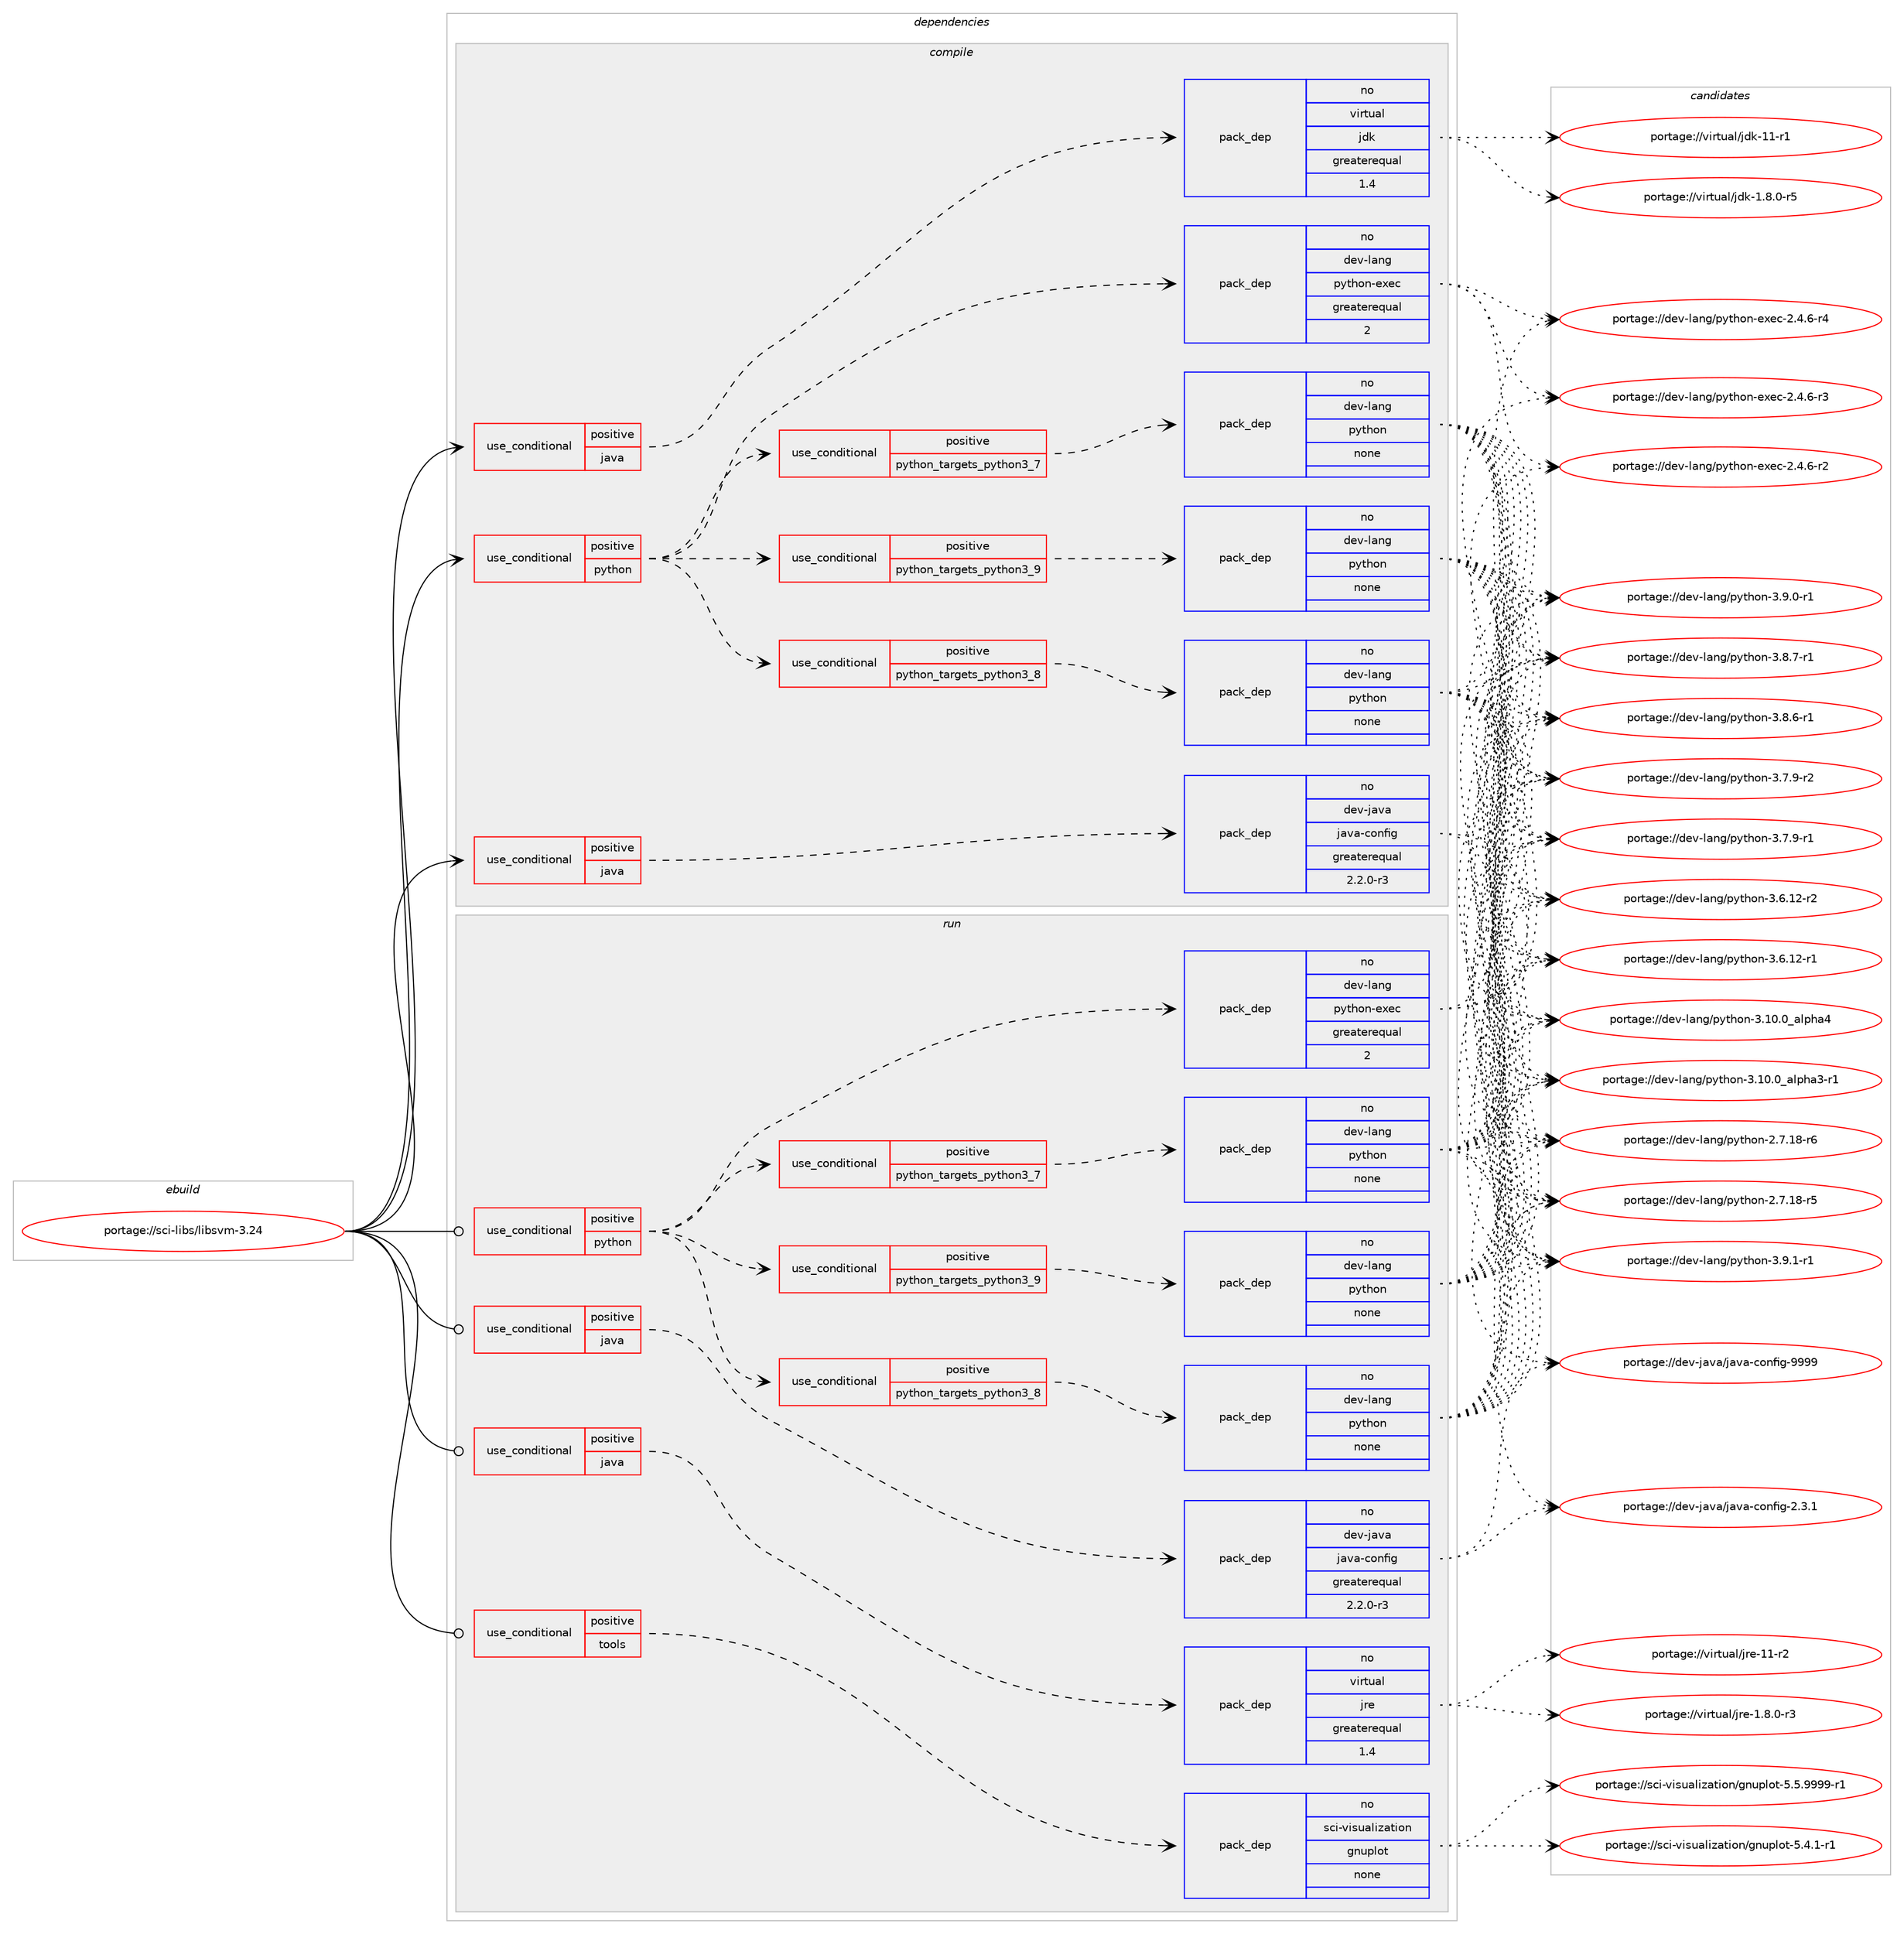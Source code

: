 digraph prolog {

# *************
# Graph options
# *************

newrank=true;
concentrate=true;
compound=true;
graph [rankdir=LR,fontname=Helvetica,fontsize=10,ranksep=1.5];#, ranksep=2.5, nodesep=0.2];
edge  [arrowhead=vee];
node  [fontname=Helvetica,fontsize=10];

# **********
# The ebuild
# **********

subgraph cluster_leftcol {
color=gray;
rank=same;
label=<<i>ebuild</i>>;
id [label="portage://sci-libs/libsvm-3.24", color=red, width=4, href="../sci-libs/libsvm-3.24.svg"];
}

# ****************
# The dependencies
# ****************

subgraph cluster_midcol {
color=gray;
label=<<i>dependencies</i>>;
subgraph cluster_compile {
fillcolor="#eeeeee";
style=filled;
label=<<i>compile</i>>;
subgraph cond5297 {
dependency17226 [label=<<TABLE BORDER="0" CELLBORDER="1" CELLSPACING="0" CELLPADDING="4"><TR><TD ROWSPAN="3" CELLPADDING="10">use_conditional</TD></TR><TR><TD>positive</TD></TR><TR><TD>java</TD></TR></TABLE>>, shape=none, color=red];
subgraph pack11790 {
dependency17227 [label=<<TABLE BORDER="0" CELLBORDER="1" CELLSPACING="0" CELLPADDING="4" WIDTH="220"><TR><TD ROWSPAN="6" CELLPADDING="30">pack_dep</TD></TR><TR><TD WIDTH="110">no</TD></TR><TR><TD>dev-java</TD></TR><TR><TD>java-config</TD></TR><TR><TD>greaterequal</TD></TR><TR><TD>2.2.0-r3</TD></TR></TABLE>>, shape=none, color=blue];
}
dependency17226:e -> dependency17227:w [weight=20,style="dashed",arrowhead="vee"];
}
id:e -> dependency17226:w [weight=20,style="solid",arrowhead="vee"];
subgraph cond5298 {
dependency17228 [label=<<TABLE BORDER="0" CELLBORDER="1" CELLSPACING="0" CELLPADDING="4"><TR><TD ROWSPAN="3" CELLPADDING="10">use_conditional</TD></TR><TR><TD>positive</TD></TR><TR><TD>java</TD></TR></TABLE>>, shape=none, color=red];
subgraph pack11791 {
dependency17229 [label=<<TABLE BORDER="0" CELLBORDER="1" CELLSPACING="0" CELLPADDING="4" WIDTH="220"><TR><TD ROWSPAN="6" CELLPADDING="30">pack_dep</TD></TR><TR><TD WIDTH="110">no</TD></TR><TR><TD>virtual</TD></TR><TR><TD>jdk</TD></TR><TR><TD>greaterequal</TD></TR><TR><TD>1.4</TD></TR></TABLE>>, shape=none, color=blue];
}
dependency17228:e -> dependency17229:w [weight=20,style="dashed",arrowhead="vee"];
}
id:e -> dependency17228:w [weight=20,style="solid",arrowhead="vee"];
subgraph cond5299 {
dependency17230 [label=<<TABLE BORDER="0" CELLBORDER="1" CELLSPACING="0" CELLPADDING="4"><TR><TD ROWSPAN="3" CELLPADDING="10">use_conditional</TD></TR><TR><TD>positive</TD></TR><TR><TD>python</TD></TR></TABLE>>, shape=none, color=red];
subgraph cond5300 {
dependency17231 [label=<<TABLE BORDER="0" CELLBORDER="1" CELLSPACING="0" CELLPADDING="4"><TR><TD ROWSPAN="3" CELLPADDING="10">use_conditional</TD></TR><TR><TD>positive</TD></TR><TR><TD>python_targets_python3_7</TD></TR></TABLE>>, shape=none, color=red];
subgraph pack11792 {
dependency17232 [label=<<TABLE BORDER="0" CELLBORDER="1" CELLSPACING="0" CELLPADDING="4" WIDTH="220"><TR><TD ROWSPAN="6" CELLPADDING="30">pack_dep</TD></TR><TR><TD WIDTH="110">no</TD></TR><TR><TD>dev-lang</TD></TR><TR><TD>python</TD></TR><TR><TD>none</TD></TR><TR><TD></TD></TR></TABLE>>, shape=none, color=blue];
}
dependency17231:e -> dependency17232:w [weight=20,style="dashed",arrowhead="vee"];
}
dependency17230:e -> dependency17231:w [weight=20,style="dashed",arrowhead="vee"];
subgraph cond5301 {
dependency17233 [label=<<TABLE BORDER="0" CELLBORDER="1" CELLSPACING="0" CELLPADDING="4"><TR><TD ROWSPAN="3" CELLPADDING="10">use_conditional</TD></TR><TR><TD>positive</TD></TR><TR><TD>python_targets_python3_8</TD></TR></TABLE>>, shape=none, color=red];
subgraph pack11793 {
dependency17234 [label=<<TABLE BORDER="0" CELLBORDER="1" CELLSPACING="0" CELLPADDING="4" WIDTH="220"><TR><TD ROWSPAN="6" CELLPADDING="30">pack_dep</TD></TR><TR><TD WIDTH="110">no</TD></TR><TR><TD>dev-lang</TD></TR><TR><TD>python</TD></TR><TR><TD>none</TD></TR><TR><TD></TD></TR></TABLE>>, shape=none, color=blue];
}
dependency17233:e -> dependency17234:w [weight=20,style="dashed",arrowhead="vee"];
}
dependency17230:e -> dependency17233:w [weight=20,style="dashed",arrowhead="vee"];
subgraph cond5302 {
dependency17235 [label=<<TABLE BORDER="0" CELLBORDER="1" CELLSPACING="0" CELLPADDING="4"><TR><TD ROWSPAN="3" CELLPADDING="10">use_conditional</TD></TR><TR><TD>positive</TD></TR><TR><TD>python_targets_python3_9</TD></TR></TABLE>>, shape=none, color=red];
subgraph pack11794 {
dependency17236 [label=<<TABLE BORDER="0" CELLBORDER="1" CELLSPACING="0" CELLPADDING="4" WIDTH="220"><TR><TD ROWSPAN="6" CELLPADDING="30">pack_dep</TD></TR><TR><TD WIDTH="110">no</TD></TR><TR><TD>dev-lang</TD></TR><TR><TD>python</TD></TR><TR><TD>none</TD></TR><TR><TD></TD></TR></TABLE>>, shape=none, color=blue];
}
dependency17235:e -> dependency17236:w [weight=20,style="dashed",arrowhead="vee"];
}
dependency17230:e -> dependency17235:w [weight=20,style="dashed",arrowhead="vee"];
subgraph pack11795 {
dependency17237 [label=<<TABLE BORDER="0" CELLBORDER="1" CELLSPACING="0" CELLPADDING="4" WIDTH="220"><TR><TD ROWSPAN="6" CELLPADDING="30">pack_dep</TD></TR><TR><TD WIDTH="110">no</TD></TR><TR><TD>dev-lang</TD></TR><TR><TD>python-exec</TD></TR><TR><TD>greaterequal</TD></TR><TR><TD>2</TD></TR></TABLE>>, shape=none, color=blue];
}
dependency17230:e -> dependency17237:w [weight=20,style="dashed",arrowhead="vee"];
}
id:e -> dependency17230:w [weight=20,style="solid",arrowhead="vee"];
}
subgraph cluster_compileandrun {
fillcolor="#eeeeee";
style=filled;
label=<<i>compile and run</i>>;
}
subgraph cluster_run {
fillcolor="#eeeeee";
style=filled;
label=<<i>run</i>>;
subgraph cond5303 {
dependency17238 [label=<<TABLE BORDER="0" CELLBORDER="1" CELLSPACING="0" CELLPADDING="4"><TR><TD ROWSPAN="3" CELLPADDING="10">use_conditional</TD></TR><TR><TD>positive</TD></TR><TR><TD>java</TD></TR></TABLE>>, shape=none, color=red];
subgraph pack11796 {
dependency17239 [label=<<TABLE BORDER="0" CELLBORDER="1" CELLSPACING="0" CELLPADDING="4" WIDTH="220"><TR><TD ROWSPAN="6" CELLPADDING="30">pack_dep</TD></TR><TR><TD WIDTH="110">no</TD></TR><TR><TD>dev-java</TD></TR><TR><TD>java-config</TD></TR><TR><TD>greaterequal</TD></TR><TR><TD>2.2.0-r3</TD></TR></TABLE>>, shape=none, color=blue];
}
dependency17238:e -> dependency17239:w [weight=20,style="dashed",arrowhead="vee"];
}
id:e -> dependency17238:w [weight=20,style="solid",arrowhead="odot"];
subgraph cond5304 {
dependency17240 [label=<<TABLE BORDER="0" CELLBORDER="1" CELLSPACING="0" CELLPADDING="4"><TR><TD ROWSPAN="3" CELLPADDING="10">use_conditional</TD></TR><TR><TD>positive</TD></TR><TR><TD>java</TD></TR></TABLE>>, shape=none, color=red];
subgraph pack11797 {
dependency17241 [label=<<TABLE BORDER="0" CELLBORDER="1" CELLSPACING="0" CELLPADDING="4" WIDTH="220"><TR><TD ROWSPAN="6" CELLPADDING="30">pack_dep</TD></TR><TR><TD WIDTH="110">no</TD></TR><TR><TD>virtual</TD></TR><TR><TD>jre</TD></TR><TR><TD>greaterequal</TD></TR><TR><TD>1.4</TD></TR></TABLE>>, shape=none, color=blue];
}
dependency17240:e -> dependency17241:w [weight=20,style="dashed",arrowhead="vee"];
}
id:e -> dependency17240:w [weight=20,style="solid",arrowhead="odot"];
subgraph cond5305 {
dependency17242 [label=<<TABLE BORDER="0" CELLBORDER="1" CELLSPACING="0" CELLPADDING="4"><TR><TD ROWSPAN="3" CELLPADDING="10">use_conditional</TD></TR><TR><TD>positive</TD></TR><TR><TD>python</TD></TR></TABLE>>, shape=none, color=red];
subgraph cond5306 {
dependency17243 [label=<<TABLE BORDER="0" CELLBORDER="1" CELLSPACING="0" CELLPADDING="4"><TR><TD ROWSPAN="3" CELLPADDING="10">use_conditional</TD></TR><TR><TD>positive</TD></TR><TR><TD>python_targets_python3_7</TD></TR></TABLE>>, shape=none, color=red];
subgraph pack11798 {
dependency17244 [label=<<TABLE BORDER="0" CELLBORDER="1" CELLSPACING="0" CELLPADDING="4" WIDTH="220"><TR><TD ROWSPAN="6" CELLPADDING="30">pack_dep</TD></TR><TR><TD WIDTH="110">no</TD></TR><TR><TD>dev-lang</TD></TR><TR><TD>python</TD></TR><TR><TD>none</TD></TR><TR><TD></TD></TR></TABLE>>, shape=none, color=blue];
}
dependency17243:e -> dependency17244:w [weight=20,style="dashed",arrowhead="vee"];
}
dependency17242:e -> dependency17243:w [weight=20,style="dashed",arrowhead="vee"];
subgraph cond5307 {
dependency17245 [label=<<TABLE BORDER="0" CELLBORDER="1" CELLSPACING="0" CELLPADDING="4"><TR><TD ROWSPAN="3" CELLPADDING="10">use_conditional</TD></TR><TR><TD>positive</TD></TR><TR><TD>python_targets_python3_8</TD></TR></TABLE>>, shape=none, color=red];
subgraph pack11799 {
dependency17246 [label=<<TABLE BORDER="0" CELLBORDER="1" CELLSPACING="0" CELLPADDING="4" WIDTH="220"><TR><TD ROWSPAN="6" CELLPADDING="30">pack_dep</TD></TR><TR><TD WIDTH="110">no</TD></TR><TR><TD>dev-lang</TD></TR><TR><TD>python</TD></TR><TR><TD>none</TD></TR><TR><TD></TD></TR></TABLE>>, shape=none, color=blue];
}
dependency17245:e -> dependency17246:w [weight=20,style="dashed",arrowhead="vee"];
}
dependency17242:e -> dependency17245:w [weight=20,style="dashed",arrowhead="vee"];
subgraph cond5308 {
dependency17247 [label=<<TABLE BORDER="0" CELLBORDER="1" CELLSPACING="0" CELLPADDING="4"><TR><TD ROWSPAN="3" CELLPADDING="10">use_conditional</TD></TR><TR><TD>positive</TD></TR><TR><TD>python_targets_python3_9</TD></TR></TABLE>>, shape=none, color=red];
subgraph pack11800 {
dependency17248 [label=<<TABLE BORDER="0" CELLBORDER="1" CELLSPACING="0" CELLPADDING="4" WIDTH="220"><TR><TD ROWSPAN="6" CELLPADDING="30">pack_dep</TD></TR><TR><TD WIDTH="110">no</TD></TR><TR><TD>dev-lang</TD></TR><TR><TD>python</TD></TR><TR><TD>none</TD></TR><TR><TD></TD></TR></TABLE>>, shape=none, color=blue];
}
dependency17247:e -> dependency17248:w [weight=20,style="dashed",arrowhead="vee"];
}
dependency17242:e -> dependency17247:w [weight=20,style="dashed",arrowhead="vee"];
subgraph pack11801 {
dependency17249 [label=<<TABLE BORDER="0" CELLBORDER="1" CELLSPACING="0" CELLPADDING="4" WIDTH="220"><TR><TD ROWSPAN="6" CELLPADDING="30">pack_dep</TD></TR><TR><TD WIDTH="110">no</TD></TR><TR><TD>dev-lang</TD></TR><TR><TD>python-exec</TD></TR><TR><TD>greaterequal</TD></TR><TR><TD>2</TD></TR></TABLE>>, shape=none, color=blue];
}
dependency17242:e -> dependency17249:w [weight=20,style="dashed",arrowhead="vee"];
}
id:e -> dependency17242:w [weight=20,style="solid",arrowhead="odot"];
subgraph cond5309 {
dependency17250 [label=<<TABLE BORDER="0" CELLBORDER="1" CELLSPACING="0" CELLPADDING="4"><TR><TD ROWSPAN="3" CELLPADDING="10">use_conditional</TD></TR><TR><TD>positive</TD></TR><TR><TD>tools</TD></TR></TABLE>>, shape=none, color=red];
subgraph pack11802 {
dependency17251 [label=<<TABLE BORDER="0" CELLBORDER="1" CELLSPACING="0" CELLPADDING="4" WIDTH="220"><TR><TD ROWSPAN="6" CELLPADDING="30">pack_dep</TD></TR><TR><TD WIDTH="110">no</TD></TR><TR><TD>sci-visualization</TD></TR><TR><TD>gnuplot</TD></TR><TR><TD>none</TD></TR><TR><TD></TD></TR></TABLE>>, shape=none, color=blue];
}
dependency17250:e -> dependency17251:w [weight=20,style="dashed",arrowhead="vee"];
}
id:e -> dependency17250:w [weight=20,style="solid",arrowhead="odot"];
}
}

# **************
# The candidates
# **************

subgraph cluster_choices {
rank=same;
color=gray;
label=<<i>candidates</i>>;

subgraph choice11790 {
color=black;
nodesep=1;
choice10010111845106971189747106971189745991111101021051034557575757 [label="portage://dev-java/java-config-9999", color=red, width=4,href="../dev-java/java-config-9999.svg"];
choice1001011184510697118974710697118974599111110102105103455046514649 [label="portage://dev-java/java-config-2.3.1", color=red, width=4,href="../dev-java/java-config-2.3.1.svg"];
dependency17227:e -> choice10010111845106971189747106971189745991111101021051034557575757:w [style=dotted,weight="100"];
dependency17227:e -> choice1001011184510697118974710697118974599111110102105103455046514649:w [style=dotted,weight="100"];
}
subgraph choice11791 {
color=black;
nodesep=1;
choice11810511411611797108471061001074549494511449 [label="portage://virtual/jdk-11-r1", color=red, width=4,href="../virtual/jdk-11-r1.svg"];
choice11810511411611797108471061001074549465646484511453 [label="portage://virtual/jdk-1.8.0-r5", color=red, width=4,href="../virtual/jdk-1.8.0-r5.svg"];
dependency17229:e -> choice11810511411611797108471061001074549494511449:w [style=dotted,weight="100"];
dependency17229:e -> choice11810511411611797108471061001074549465646484511453:w [style=dotted,weight="100"];
}
subgraph choice11792 {
color=black;
nodesep=1;
choice1001011184510897110103471121211161041111104551465746494511449 [label="portage://dev-lang/python-3.9.1-r1", color=red, width=4,href="../dev-lang/python-3.9.1-r1.svg"];
choice1001011184510897110103471121211161041111104551465746484511449 [label="portage://dev-lang/python-3.9.0-r1", color=red, width=4,href="../dev-lang/python-3.9.0-r1.svg"];
choice1001011184510897110103471121211161041111104551465646554511449 [label="portage://dev-lang/python-3.8.7-r1", color=red, width=4,href="../dev-lang/python-3.8.7-r1.svg"];
choice1001011184510897110103471121211161041111104551465646544511449 [label="portage://dev-lang/python-3.8.6-r1", color=red, width=4,href="../dev-lang/python-3.8.6-r1.svg"];
choice1001011184510897110103471121211161041111104551465546574511450 [label="portage://dev-lang/python-3.7.9-r2", color=red, width=4,href="../dev-lang/python-3.7.9-r2.svg"];
choice1001011184510897110103471121211161041111104551465546574511449 [label="portage://dev-lang/python-3.7.9-r1", color=red, width=4,href="../dev-lang/python-3.7.9-r1.svg"];
choice100101118451089711010347112121116104111110455146544649504511450 [label="portage://dev-lang/python-3.6.12-r2", color=red, width=4,href="../dev-lang/python-3.6.12-r2.svg"];
choice100101118451089711010347112121116104111110455146544649504511449 [label="portage://dev-lang/python-3.6.12-r1", color=red, width=4,href="../dev-lang/python-3.6.12-r1.svg"];
choice1001011184510897110103471121211161041111104551464948464895971081121049752 [label="portage://dev-lang/python-3.10.0_alpha4", color=red, width=4,href="../dev-lang/python-3.10.0_alpha4.svg"];
choice10010111845108971101034711212111610411111045514649484648959710811210497514511449 [label="portage://dev-lang/python-3.10.0_alpha3-r1", color=red, width=4,href="../dev-lang/python-3.10.0_alpha3-r1.svg"];
choice100101118451089711010347112121116104111110455046554649564511454 [label="portage://dev-lang/python-2.7.18-r6", color=red, width=4,href="../dev-lang/python-2.7.18-r6.svg"];
choice100101118451089711010347112121116104111110455046554649564511453 [label="portage://dev-lang/python-2.7.18-r5", color=red, width=4,href="../dev-lang/python-2.7.18-r5.svg"];
dependency17232:e -> choice1001011184510897110103471121211161041111104551465746494511449:w [style=dotted,weight="100"];
dependency17232:e -> choice1001011184510897110103471121211161041111104551465746484511449:w [style=dotted,weight="100"];
dependency17232:e -> choice1001011184510897110103471121211161041111104551465646554511449:w [style=dotted,weight="100"];
dependency17232:e -> choice1001011184510897110103471121211161041111104551465646544511449:w [style=dotted,weight="100"];
dependency17232:e -> choice1001011184510897110103471121211161041111104551465546574511450:w [style=dotted,weight="100"];
dependency17232:e -> choice1001011184510897110103471121211161041111104551465546574511449:w [style=dotted,weight="100"];
dependency17232:e -> choice100101118451089711010347112121116104111110455146544649504511450:w [style=dotted,weight="100"];
dependency17232:e -> choice100101118451089711010347112121116104111110455146544649504511449:w [style=dotted,weight="100"];
dependency17232:e -> choice1001011184510897110103471121211161041111104551464948464895971081121049752:w [style=dotted,weight="100"];
dependency17232:e -> choice10010111845108971101034711212111610411111045514649484648959710811210497514511449:w [style=dotted,weight="100"];
dependency17232:e -> choice100101118451089711010347112121116104111110455046554649564511454:w [style=dotted,weight="100"];
dependency17232:e -> choice100101118451089711010347112121116104111110455046554649564511453:w [style=dotted,weight="100"];
}
subgraph choice11793 {
color=black;
nodesep=1;
choice1001011184510897110103471121211161041111104551465746494511449 [label="portage://dev-lang/python-3.9.1-r1", color=red, width=4,href="../dev-lang/python-3.9.1-r1.svg"];
choice1001011184510897110103471121211161041111104551465746484511449 [label="portage://dev-lang/python-3.9.0-r1", color=red, width=4,href="../dev-lang/python-3.9.0-r1.svg"];
choice1001011184510897110103471121211161041111104551465646554511449 [label="portage://dev-lang/python-3.8.7-r1", color=red, width=4,href="../dev-lang/python-3.8.7-r1.svg"];
choice1001011184510897110103471121211161041111104551465646544511449 [label="portage://dev-lang/python-3.8.6-r1", color=red, width=4,href="../dev-lang/python-3.8.6-r1.svg"];
choice1001011184510897110103471121211161041111104551465546574511450 [label="portage://dev-lang/python-3.7.9-r2", color=red, width=4,href="../dev-lang/python-3.7.9-r2.svg"];
choice1001011184510897110103471121211161041111104551465546574511449 [label="portage://dev-lang/python-3.7.9-r1", color=red, width=4,href="../dev-lang/python-3.7.9-r1.svg"];
choice100101118451089711010347112121116104111110455146544649504511450 [label="portage://dev-lang/python-3.6.12-r2", color=red, width=4,href="../dev-lang/python-3.6.12-r2.svg"];
choice100101118451089711010347112121116104111110455146544649504511449 [label="portage://dev-lang/python-3.6.12-r1", color=red, width=4,href="../dev-lang/python-3.6.12-r1.svg"];
choice1001011184510897110103471121211161041111104551464948464895971081121049752 [label="portage://dev-lang/python-3.10.0_alpha4", color=red, width=4,href="../dev-lang/python-3.10.0_alpha4.svg"];
choice10010111845108971101034711212111610411111045514649484648959710811210497514511449 [label="portage://dev-lang/python-3.10.0_alpha3-r1", color=red, width=4,href="../dev-lang/python-3.10.0_alpha3-r1.svg"];
choice100101118451089711010347112121116104111110455046554649564511454 [label="portage://dev-lang/python-2.7.18-r6", color=red, width=4,href="../dev-lang/python-2.7.18-r6.svg"];
choice100101118451089711010347112121116104111110455046554649564511453 [label="portage://dev-lang/python-2.7.18-r5", color=red, width=4,href="../dev-lang/python-2.7.18-r5.svg"];
dependency17234:e -> choice1001011184510897110103471121211161041111104551465746494511449:w [style=dotted,weight="100"];
dependency17234:e -> choice1001011184510897110103471121211161041111104551465746484511449:w [style=dotted,weight="100"];
dependency17234:e -> choice1001011184510897110103471121211161041111104551465646554511449:w [style=dotted,weight="100"];
dependency17234:e -> choice1001011184510897110103471121211161041111104551465646544511449:w [style=dotted,weight="100"];
dependency17234:e -> choice1001011184510897110103471121211161041111104551465546574511450:w [style=dotted,weight="100"];
dependency17234:e -> choice1001011184510897110103471121211161041111104551465546574511449:w [style=dotted,weight="100"];
dependency17234:e -> choice100101118451089711010347112121116104111110455146544649504511450:w [style=dotted,weight="100"];
dependency17234:e -> choice100101118451089711010347112121116104111110455146544649504511449:w [style=dotted,weight="100"];
dependency17234:e -> choice1001011184510897110103471121211161041111104551464948464895971081121049752:w [style=dotted,weight="100"];
dependency17234:e -> choice10010111845108971101034711212111610411111045514649484648959710811210497514511449:w [style=dotted,weight="100"];
dependency17234:e -> choice100101118451089711010347112121116104111110455046554649564511454:w [style=dotted,weight="100"];
dependency17234:e -> choice100101118451089711010347112121116104111110455046554649564511453:w [style=dotted,weight="100"];
}
subgraph choice11794 {
color=black;
nodesep=1;
choice1001011184510897110103471121211161041111104551465746494511449 [label="portage://dev-lang/python-3.9.1-r1", color=red, width=4,href="../dev-lang/python-3.9.1-r1.svg"];
choice1001011184510897110103471121211161041111104551465746484511449 [label="portage://dev-lang/python-3.9.0-r1", color=red, width=4,href="../dev-lang/python-3.9.0-r1.svg"];
choice1001011184510897110103471121211161041111104551465646554511449 [label="portage://dev-lang/python-3.8.7-r1", color=red, width=4,href="../dev-lang/python-3.8.7-r1.svg"];
choice1001011184510897110103471121211161041111104551465646544511449 [label="portage://dev-lang/python-3.8.6-r1", color=red, width=4,href="../dev-lang/python-3.8.6-r1.svg"];
choice1001011184510897110103471121211161041111104551465546574511450 [label="portage://dev-lang/python-3.7.9-r2", color=red, width=4,href="../dev-lang/python-3.7.9-r2.svg"];
choice1001011184510897110103471121211161041111104551465546574511449 [label="portage://dev-lang/python-3.7.9-r1", color=red, width=4,href="../dev-lang/python-3.7.9-r1.svg"];
choice100101118451089711010347112121116104111110455146544649504511450 [label="portage://dev-lang/python-3.6.12-r2", color=red, width=4,href="../dev-lang/python-3.6.12-r2.svg"];
choice100101118451089711010347112121116104111110455146544649504511449 [label="portage://dev-lang/python-3.6.12-r1", color=red, width=4,href="../dev-lang/python-3.6.12-r1.svg"];
choice1001011184510897110103471121211161041111104551464948464895971081121049752 [label="portage://dev-lang/python-3.10.0_alpha4", color=red, width=4,href="../dev-lang/python-3.10.0_alpha4.svg"];
choice10010111845108971101034711212111610411111045514649484648959710811210497514511449 [label="portage://dev-lang/python-3.10.0_alpha3-r1", color=red, width=4,href="../dev-lang/python-3.10.0_alpha3-r1.svg"];
choice100101118451089711010347112121116104111110455046554649564511454 [label="portage://dev-lang/python-2.7.18-r6", color=red, width=4,href="../dev-lang/python-2.7.18-r6.svg"];
choice100101118451089711010347112121116104111110455046554649564511453 [label="portage://dev-lang/python-2.7.18-r5", color=red, width=4,href="../dev-lang/python-2.7.18-r5.svg"];
dependency17236:e -> choice1001011184510897110103471121211161041111104551465746494511449:w [style=dotted,weight="100"];
dependency17236:e -> choice1001011184510897110103471121211161041111104551465746484511449:w [style=dotted,weight="100"];
dependency17236:e -> choice1001011184510897110103471121211161041111104551465646554511449:w [style=dotted,weight="100"];
dependency17236:e -> choice1001011184510897110103471121211161041111104551465646544511449:w [style=dotted,weight="100"];
dependency17236:e -> choice1001011184510897110103471121211161041111104551465546574511450:w [style=dotted,weight="100"];
dependency17236:e -> choice1001011184510897110103471121211161041111104551465546574511449:w [style=dotted,weight="100"];
dependency17236:e -> choice100101118451089711010347112121116104111110455146544649504511450:w [style=dotted,weight="100"];
dependency17236:e -> choice100101118451089711010347112121116104111110455146544649504511449:w [style=dotted,weight="100"];
dependency17236:e -> choice1001011184510897110103471121211161041111104551464948464895971081121049752:w [style=dotted,weight="100"];
dependency17236:e -> choice10010111845108971101034711212111610411111045514649484648959710811210497514511449:w [style=dotted,weight="100"];
dependency17236:e -> choice100101118451089711010347112121116104111110455046554649564511454:w [style=dotted,weight="100"];
dependency17236:e -> choice100101118451089711010347112121116104111110455046554649564511453:w [style=dotted,weight="100"];
}
subgraph choice11795 {
color=black;
nodesep=1;
choice10010111845108971101034711212111610411111045101120101994550465246544511452 [label="portage://dev-lang/python-exec-2.4.6-r4", color=red, width=4,href="../dev-lang/python-exec-2.4.6-r4.svg"];
choice10010111845108971101034711212111610411111045101120101994550465246544511451 [label="portage://dev-lang/python-exec-2.4.6-r3", color=red, width=4,href="../dev-lang/python-exec-2.4.6-r3.svg"];
choice10010111845108971101034711212111610411111045101120101994550465246544511450 [label="portage://dev-lang/python-exec-2.4.6-r2", color=red, width=4,href="../dev-lang/python-exec-2.4.6-r2.svg"];
dependency17237:e -> choice10010111845108971101034711212111610411111045101120101994550465246544511452:w [style=dotted,weight="100"];
dependency17237:e -> choice10010111845108971101034711212111610411111045101120101994550465246544511451:w [style=dotted,weight="100"];
dependency17237:e -> choice10010111845108971101034711212111610411111045101120101994550465246544511450:w [style=dotted,weight="100"];
}
subgraph choice11796 {
color=black;
nodesep=1;
choice10010111845106971189747106971189745991111101021051034557575757 [label="portage://dev-java/java-config-9999", color=red, width=4,href="../dev-java/java-config-9999.svg"];
choice1001011184510697118974710697118974599111110102105103455046514649 [label="portage://dev-java/java-config-2.3.1", color=red, width=4,href="../dev-java/java-config-2.3.1.svg"];
dependency17239:e -> choice10010111845106971189747106971189745991111101021051034557575757:w [style=dotted,weight="100"];
dependency17239:e -> choice1001011184510697118974710697118974599111110102105103455046514649:w [style=dotted,weight="100"];
}
subgraph choice11797 {
color=black;
nodesep=1;
choice11810511411611797108471061141014549494511450 [label="portage://virtual/jre-11-r2", color=red, width=4,href="../virtual/jre-11-r2.svg"];
choice11810511411611797108471061141014549465646484511451 [label="portage://virtual/jre-1.8.0-r3", color=red, width=4,href="../virtual/jre-1.8.0-r3.svg"];
dependency17241:e -> choice11810511411611797108471061141014549494511450:w [style=dotted,weight="100"];
dependency17241:e -> choice11810511411611797108471061141014549465646484511451:w [style=dotted,weight="100"];
}
subgraph choice11798 {
color=black;
nodesep=1;
choice1001011184510897110103471121211161041111104551465746494511449 [label="portage://dev-lang/python-3.9.1-r1", color=red, width=4,href="../dev-lang/python-3.9.1-r1.svg"];
choice1001011184510897110103471121211161041111104551465746484511449 [label="portage://dev-lang/python-3.9.0-r1", color=red, width=4,href="../dev-lang/python-3.9.0-r1.svg"];
choice1001011184510897110103471121211161041111104551465646554511449 [label="portage://dev-lang/python-3.8.7-r1", color=red, width=4,href="../dev-lang/python-3.8.7-r1.svg"];
choice1001011184510897110103471121211161041111104551465646544511449 [label="portage://dev-lang/python-3.8.6-r1", color=red, width=4,href="../dev-lang/python-3.8.6-r1.svg"];
choice1001011184510897110103471121211161041111104551465546574511450 [label="portage://dev-lang/python-3.7.9-r2", color=red, width=4,href="../dev-lang/python-3.7.9-r2.svg"];
choice1001011184510897110103471121211161041111104551465546574511449 [label="portage://dev-lang/python-3.7.9-r1", color=red, width=4,href="../dev-lang/python-3.7.9-r1.svg"];
choice100101118451089711010347112121116104111110455146544649504511450 [label="portage://dev-lang/python-3.6.12-r2", color=red, width=4,href="../dev-lang/python-3.6.12-r2.svg"];
choice100101118451089711010347112121116104111110455146544649504511449 [label="portage://dev-lang/python-3.6.12-r1", color=red, width=4,href="../dev-lang/python-3.6.12-r1.svg"];
choice1001011184510897110103471121211161041111104551464948464895971081121049752 [label="portage://dev-lang/python-3.10.0_alpha4", color=red, width=4,href="../dev-lang/python-3.10.0_alpha4.svg"];
choice10010111845108971101034711212111610411111045514649484648959710811210497514511449 [label="portage://dev-lang/python-3.10.0_alpha3-r1", color=red, width=4,href="../dev-lang/python-3.10.0_alpha3-r1.svg"];
choice100101118451089711010347112121116104111110455046554649564511454 [label="portage://dev-lang/python-2.7.18-r6", color=red, width=4,href="../dev-lang/python-2.7.18-r6.svg"];
choice100101118451089711010347112121116104111110455046554649564511453 [label="portage://dev-lang/python-2.7.18-r5", color=red, width=4,href="../dev-lang/python-2.7.18-r5.svg"];
dependency17244:e -> choice1001011184510897110103471121211161041111104551465746494511449:w [style=dotted,weight="100"];
dependency17244:e -> choice1001011184510897110103471121211161041111104551465746484511449:w [style=dotted,weight="100"];
dependency17244:e -> choice1001011184510897110103471121211161041111104551465646554511449:w [style=dotted,weight="100"];
dependency17244:e -> choice1001011184510897110103471121211161041111104551465646544511449:w [style=dotted,weight="100"];
dependency17244:e -> choice1001011184510897110103471121211161041111104551465546574511450:w [style=dotted,weight="100"];
dependency17244:e -> choice1001011184510897110103471121211161041111104551465546574511449:w [style=dotted,weight="100"];
dependency17244:e -> choice100101118451089711010347112121116104111110455146544649504511450:w [style=dotted,weight="100"];
dependency17244:e -> choice100101118451089711010347112121116104111110455146544649504511449:w [style=dotted,weight="100"];
dependency17244:e -> choice1001011184510897110103471121211161041111104551464948464895971081121049752:w [style=dotted,weight="100"];
dependency17244:e -> choice10010111845108971101034711212111610411111045514649484648959710811210497514511449:w [style=dotted,weight="100"];
dependency17244:e -> choice100101118451089711010347112121116104111110455046554649564511454:w [style=dotted,weight="100"];
dependency17244:e -> choice100101118451089711010347112121116104111110455046554649564511453:w [style=dotted,weight="100"];
}
subgraph choice11799 {
color=black;
nodesep=1;
choice1001011184510897110103471121211161041111104551465746494511449 [label="portage://dev-lang/python-3.9.1-r1", color=red, width=4,href="../dev-lang/python-3.9.1-r1.svg"];
choice1001011184510897110103471121211161041111104551465746484511449 [label="portage://dev-lang/python-3.9.0-r1", color=red, width=4,href="../dev-lang/python-3.9.0-r1.svg"];
choice1001011184510897110103471121211161041111104551465646554511449 [label="portage://dev-lang/python-3.8.7-r1", color=red, width=4,href="../dev-lang/python-3.8.7-r1.svg"];
choice1001011184510897110103471121211161041111104551465646544511449 [label="portage://dev-lang/python-3.8.6-r1", color=red, width=4,href="../dev-lang/python-3.8.6-r1.svg"];
choice1001011184510897110103471121211161041111104551465546574511450 [label="portage://dev-lang/python-3.7.9-r2", color=red, width=4,href="../dev-lang/python-3.7.9-r2.svg"];
choice1001011184510897110103471121211161041111104551465546574511449 [label="portage://dev-lang/python-3.7.9-r1", color=red, width=4,href="../dev-lang/python-3.7.9-r1.svg"];
choice100101118451089711010347112121116104111110455146544649504511450 [label="portage://dev-lang/python-3.6.12-r2", color=red, width=4,href="../dev-lang/python-3.6.12-r2.svg"];
choice100101118451089711010347112121116104111110455146544649504511449 [label="portage://dev-lang/python-3.6.12-r1", color=red, width=4,href="../dev-lang/python-3.6.12-r1.svg"];
choice1001011184510897110103471121211161041111104551464948464895971081121049752 [label="portage://dev-lang/python-3.10.0_alpha4", color=red, width=4,href="../dev-lang/python-3.10.0_alpha4.svg"];
choice10010111845108971101034711212111610411111045514649484648959710811210497514511449 [label="portage://dev-lang/python-3.10.0_alpha3-r1", color=red, width=4,href="../dev-lang/python-3.10.0_alpha3-r1.svg"];
choice100101118451089711010347112121116104111110455046554649564511454 [label="portage://dev-lang/python-2.7.18-r6", color=red, width=4,href="../dev-lang/python-2.7.18-r6.svg"];
choice100101118451089711010347112121116104111110455046554649564511453 [label="portage://dev-lang/python-2.7.18-r5", color=red, width=4,href="../dev-lang/python-2.7.18-r5.svg"];
dependency17246:e -> choice1001011184510897110103471121211161041111104551465746494511449:w [style=dotted,weight="100"];
dependency17246:e -> choice1001011184510897110103471121211161041111104551465746484511449:w [style=dotted,weight="100"];
dependency17246:e -> choice1001011184510897110103471121211161041111104551465646554511449:w [style=dotted,weight="100"];
dependency17246:e -> choice1001011184510897110103471121211161041111104551465646544511449:w [style=dotted,weight="100"];
dependency17246:e -> choice1001011184510897110103471121211161041111104551465546574511450:w [style=dotted,weight="100"];
dependency17246:e -> choice1001011184510897110103471121211161041111104551465546574511449:w [style=dotted,weight="100"];
dependency17246:e -> choice100101118451089711010347112121116104111110455146544649504511450:w [style=dotted,weight="100"];
dependency17246:e -> choice100101118451089711010347112121116104111110455146544649504511449:w [style=dotted,weight="100"];
dependency17246:e -> choice1001011184510897110103471121211161041111104551464948464895971081121049752:w [style=dotted,weight="100"];
dependency17246:e -> choice10010111845108971101034711212111610411111045514649484648959710811210497514511449:w [style=dotted,weight="100"];
dependency17246:e -> choice100101118451089711010347112121116104111110455046554649564511454:w [style=dotted,weight="100"];
dependency17246:e -> choice100101118451089711010347112121116104111110455046554649564511453:w [style=dotted,weight="100"];
}
subgraph choice11800 {
color=black;
nodesep=1;
choice1001011184510897110103471121211161041111104551465746494511449 [label="portage://dev-lang/python-3.9.1-r1", color=red, width=4,href="../dev-lang/python-3.9.1-r1.svg"];
choice1001011184510897110103471121211161041111104551465746484511449 [label="portage://dev-lang/python-3.9.0-r1", color=red, width=4,href="../dev-lang/python-3.9.0-r1.svg"];
choice1001011184510897110103471121211161041111104551465646554511449 [label="portage://dev-lang/python-3.8.7-r1", color=red, width=4,href="../dev-lang/python-3.8.7-r1.svg"];
choice1001011184510897110103471121211161041111104551465646544511449 [label="portage://dev-lang/python-3.8.6-r1", color=red, width=4,href="../dev-lang/python-3.8.6-r1.svg"];
choice1001011184510897110103471121211161041111104551465546574511450 [label="portage://dev-lang/python-3.7.9-r2", color=red, width=4,href="../dev-lang/python-3.7.9-r2.svg"];
choice1001011184510897110103471121211161041111104551465546574511449 [label="portage://dev-lang/python-3.7.9-r1", color=red, width=4,href="../dev-lang/python-3.7.9-r1.svg"];
choice100101118451089711010347112121116104111110455146544649504511450 [label="portage://dev-lang/python-3.6.12-r2", color=red, width=4,href="../dev-lang/python-3.6.12-r2.svg"];
choice100101118451089711010347112121116104111110455146544649504511449 [label="portage://dev-lang/python-3.6.12-r1", color=red, width=4,href="../dev-lang/python-3.6.12-r1.svg"];
choice1001011184510897110103471121211161041111104551464948464895971081121049752 [label="portage://dev-lang/python-3.10.0_alpha4", color=red, width=4,href="../dev-lang/python-3.10.0_alpha4.svg"];
choice10010111845108971101034711212111610411111045514649484648959710811210497514511449 [label="portage://dev-lang/python-3.10.0_alpha3-r1", color=red, width=4,href="../dev-lang/python-3.10.0_alpha3-r1.svg"];
choice100101118451089711010347112121116104111110455046554649564511454 [label="portage://dev-lang/python-2.7.18-r6", color=red, width=4,href="../dev-lang/python-2.7.18-r6.svg"];
choice100101118451089711010347112121116104111110455046554649564511453 [label="portage://dev-lang/python-2.7.18-r5", color=red, width=4,href="../dev-lang/python-2.7.18-r5.svg"];
dependency17248:e -> choice1001011184510897110103471121211161041111104551465746494511449:w [style=dotted,weight="100"];
dependency17248:e -> choice1001011184510897110103471121211161041111104551465746484511449:w [style=dotted,weight="100"];
dependency17248:e -> choice1001011184510897110103471121211161041111104551465646554511449:w [style=dotted,weight="100"];
dependency17248:e -> choice1001011184510897110103471121211161041111104551465646544511449:w [style=dotted,weight="100"];
dependency17248:e -> choice1001011184510897110103471121211161041111104551465546574511450:w [style=dotted,weight="100"];
dependency17248:e -> choice1001011184510897110103471121211161041111104551465546574511449:w [style=dotted,weight="100"];
dependency17248:e -> choice100101118451089711010347112121116104111110455146544649504511450:w [style=dotted,weight="100"];
dependency17248:e -> choice100101118451089711010347112121116104111110455146544649504511449:w [style=dotted,weight="100"];
dependency17248:e -> choice1001011184510897110103471121211161041111104551464948464895971081121049752:w [style=dotted,weight="100"];
dependency17248:e -> choice10010111845108971101034711212111610411111045514649484648959710811210497514511449:w [style=dotted,weight="100"];
dependency17248:e -> choice100101118451089711010347112121116104111110455046554649564511454:w [style=dotted,weight="100"];
dependency17248:e -> choice100101118451089711010347112121116104111110455046554649564511453:w [style=dotted,weight="100"];
}
subgraph choice11801 {
color=black;
nodesep=1;
choice10010111845108971101034711212111610411111045101120101994550465246544511452 [label="portage://dev-lang/python-exec-2.4.6-r4", color=red, width=4,href="../dev-lang/python-exec-2.4.6-r4.svg"];
choice10010111845108971101034711212111610411111045101120101994550465246544511451 [label="portage://dev-lang/python-exec-2.4.6-r3", color=red, width=4,href="../dev-lang/python-exec-2.4.6-r3.svg"];
choice10010111845108971101034711212111610411111045101120101994550465246544511450 [label="portage://dev-lang/python-exec-2.4.6-r2", color=red, width=4,href="../dev-lang/python-exec-2.4.6-r2.svg"];
dependency17249:e -> choice10010111845108971101034711212111610411111045101120101994550465246544511452:w [style=dotted,weight="100"];
dependency17249:e -> choice10010111845108971101034711212111610411111045101120101994550465246544511451:w [style=dotted,weight="100"];
dependency17249:e -> choice10010111845108971101034711212111610411111045101120101994550465246544511450:w [style=dotted,weight="100"];
}
subgraph choice11802 {
color=black;
nodesep=1;
choice11599105451181051151179710810512297116105111110471031101171121081111164553465346575757574511449 [label="portage://sci-visualization/gnuplot-5.5.9999-r1", color=red, width=4,href="../sci-visualization/gnuplot-5.5.9999-r1.svg"];
choice11599105451181051151179710810512297116105111110471031101171121081111164553465246494511449 [label="portage://sci-visualization/gnuplot-5.4.1-r1", color=red, width=4,href="../sci-visualization/gnuplot-5.4.1-r1.svg"];
dependency17251:e -> choice11599105451181051151179710810512297116105111110471031101171121081111164553465346575757574511449:w [style=dotted,weight="100"];
dependency17251:e -> choice11599105451181051151179710810512297116105111110471031101171121081111164553465246494511449:w [style=dotted,weight="100"];
}
}

}
